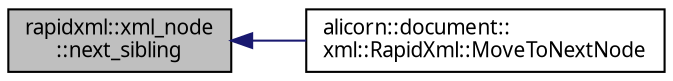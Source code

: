 digraph "rapidxml::xml_node::next_sibling"
{
 // INTERACTIVE_SVG=YES
  edge [fontname="Verdana",fontsize="10",labelfontname="Verdana",labelfontsize="10"];
  node [fontname="Verdana",fontsize="10",shape=record];
  rankdir="LR";
  Node1 [label="rapidxml::xml_node\l::next_sibling",height=0.2,width=0.4,color="black", fillcolor="grey75", style="filled", fontcolor="black"];
  Node1 -> Node2 [dir="back",color="midnightblue",fontsize="10",style="solid",fontname="Verdana"];
  Node2 [label="alicorn::document::\lxml::RapidXml::MoveToNextNode",height=0.2,width=0.4,color="black", fillcolor="white", style="filled",URL="$a00131.html#af06f8126e7f039adc585e837b7b81f82",tooltip="Установить маркер текущего узла на следующий узел родительского узла текущего. "];
}
